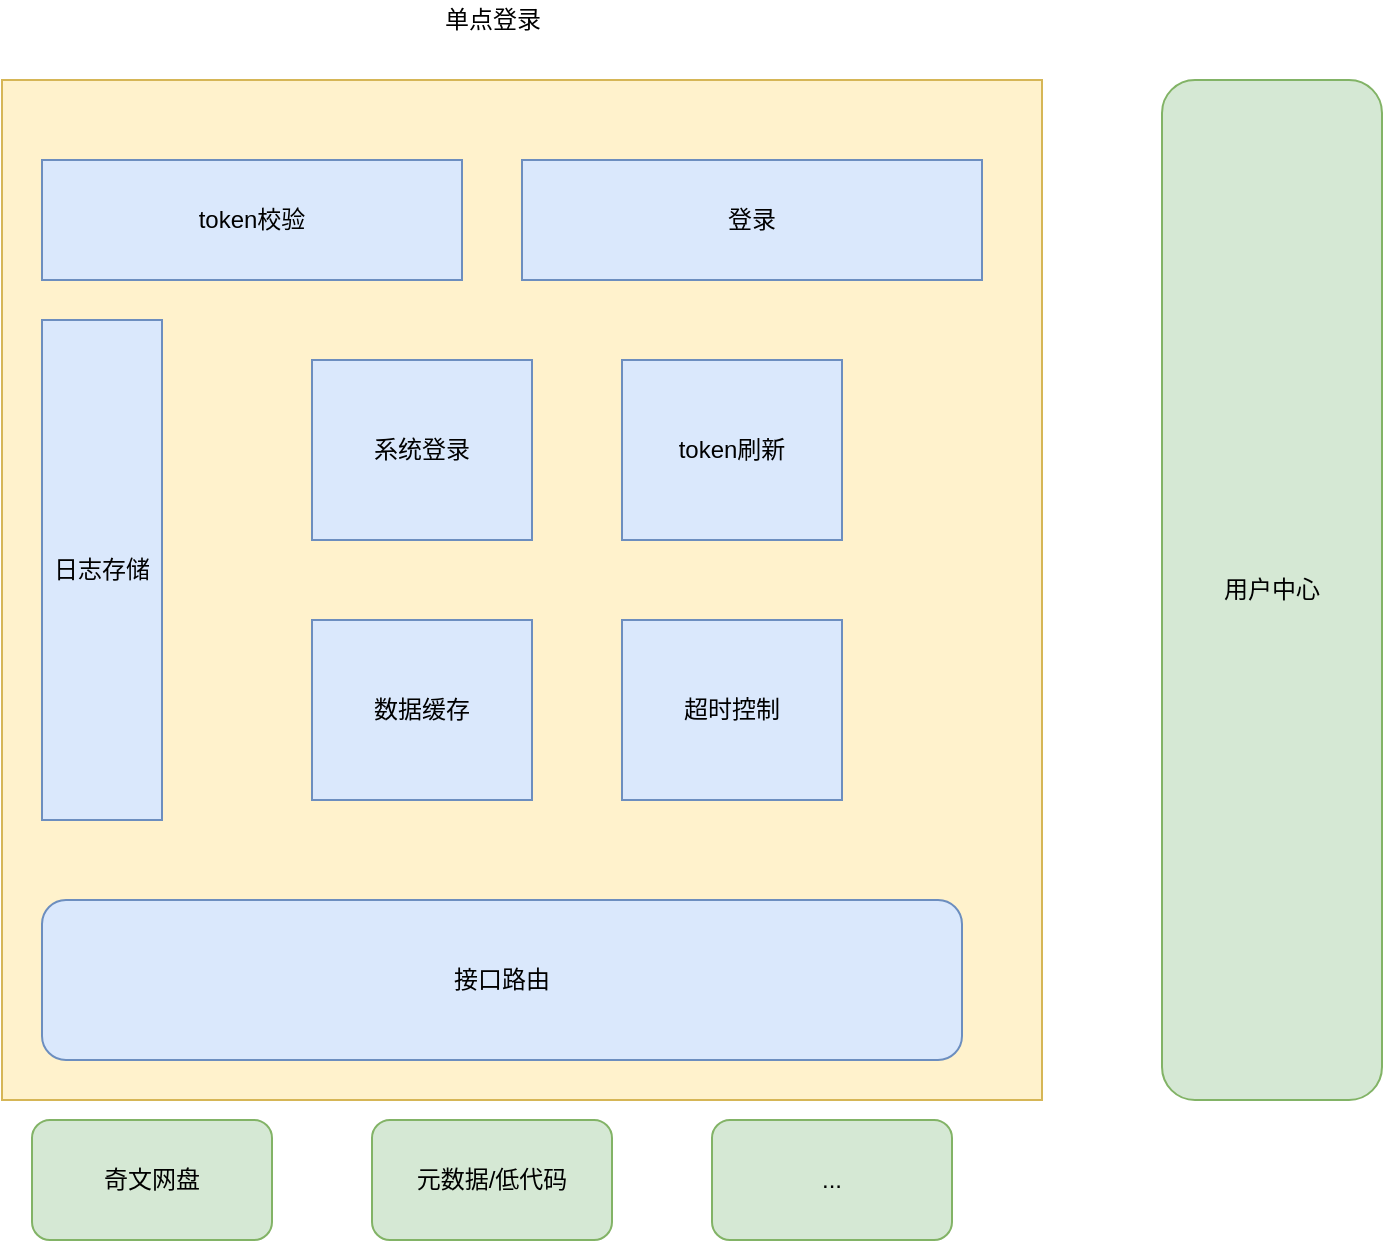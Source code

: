 <mxfile version="20.2.2" type="github" pages="2">
  <diagram id="xu8OgxEy0sLtZg1urSaU" name="模块设计">
    <mxGraphModel dx="1355" dy="773" grid="1" gridSize="10" guides="1" tooltips="1" connect="1" arrows="1" fold="1" page="1" pageScale="1" pageWidth="827" pageHeight="1169" math="0" shadow="0">
      <root>
        <mxCell id="0" />
        <mxCell id="1" parent="0" />
        <mxCell id="x8e_7CsHKKcft1ELe4x7-1" value="单点登录" style="text;html=1;align=center;verticalAlign=middle;resizable=0;points=[];autosize=1;strokeColor=none;" parent="1" vertex="1" name="文本">
          <mxGeometry x="270" y="40" width="70" height="20" as="geometry" />
        </mxCell>
        <mxCell id="x8e_7CsHKKcft1ELe4x7-2" value="" style="rounded=0;whiteSpace=wrap;html=1;fillColor=#fff2cc;strokeColor=#d6b656;" parent="1" vertex="1">
          <mxGeometry x="60" y="80" width="520" height="510" as="geometry" />
        </mxCell>
        <mxCell id="x8e_7CsHKKcft1ELe4x7-3" value="接口路由" style="rounded=1;whiteSpace=wrap;html=1;fillColor=#dae8fc;strokeColor=#6c8ebf;" parent="1" vertex="1">
          <mxGeometry x="80" y="490" width="460" height="80" as="geometry" />
        </mxCell>
        <mxCell id="x8e_7CsHKKcft1ELe4x7-4" value="token校验" style="rounded=0;whiteSpace=wrap;html=1;fillColor=#dae8fc;strokeColor=#6c8ebf;" parent="1" vertex="1">
          <mxGeometry x="80" y="120" width="210" height="60" as="geometry" />
        </mxCell>
        <mxCell id="x8e_7CsHKKcft1ELe4x7-5" value="登录" style="rounded=0;whiteSpace=wrap;html=1;fillColor=#dae8fc;strokeColor=#6c8ebf;" parent="1" vertex="1">
          <mxGeometry x="320" y="120" width="230" height="60" as="geometry" />
        </mxCell>
        <mxCell id="x8e_7CsHKKcft1ELe4x7-6" value="用户中心" style="rounded=1;whiteSpace=wrap;html=1;fillColor=#d5e8d4;strokeColor=#82b366;" parent="1" vertex="1">
          <mxGeometry x="640" y="80" width="110" height="510" as="geometry" />
        </mxCell>
        <mxCell id="x8e_7CsHKKcft1ELe4x7-7" value="数据缓存" style="rounded=0;whiteSpace=wrap;html=1;fillColor=#dae8fc;strokeColor=#6c8ebf;" parent="1" vertex="1">
          <mxGeometry x="215" y="350" width="110" height="90" as="geometry" />
        </mxCell>
        <mxCell id="x8e_7CsHKKcft1ELe4x7-8" value="日志存储" style="rounded=0;whiteSpace=wrap;html=1;fillColor=#dae8fc;strokeColor=#6c8ebf;" parent="1" vertex="1">
          <mxGeometry x="80" y="200" width="60" height="250" as="geometry" />
        </mxCell>
        <mxCell id="x8e_7CsHKKcft1ELe4x7-9" value="系统登录" style="rounded=0;whiteSpace=wrap;html=1;fillColor=#dae8fc;strokeColor=#6c8ebf;" parent="1" vertex="1">
          <mxGeometry x="215" y="220" width="110" height="90" as="geometry" />
        </mxCell>
        <mxCell id="x8e_7CsHKKcft1ELe4x7-10" value="超时控制" style="rounded=0;whiteSpace=wrap;html=1;fillColor=#dae8fc;strokeColor=#6c8ebf;" parent="1" vertex="1">
          <mxGeometry x="370" y="350" width="110" height="90" as="geometry" />
        </mxCell>
        <mxCell id="x8e_7CsHKKcft1ELe4x7-11" value="token刷新" style="rounded=0;whiteSpace=wrap;html=1;fillColor=#dae8fc;strokeColor=#6c8ebf;" parent="1" vertex="1">
          <mxGeometry x="370" y="220" width="110" height="90" as="geometry" />
        </mxCell>
        <mxCell id="x8e_7CsHKKcft1ELe4x7-12" value="奇文网盘" style="rounded=1;whiteSpace=wrap;html=1;fillColor=#d5e8d4;strokeColor=#82b366;" parent="1" vertex="1">
          <mxGeometry x="75" y="600" width="120" height="60" as="geometry" />
        </mxCell>
        <mxCell id="x8e_7CsHKKcft1ELe4x7-13" value="元数据/低代码" style="rounded=1;whiteSpace=wrap;html=1;fillColor=#d5e8d4;strokeColor=#82b366;" parent="1" vertex="1">
          <mxGeometry x="245" y="600" width="120" height="60" as="geometry" />
        </mxCell>
        <mxCell id="x8e_7CsHKKcft1ELe4x7-14" value="..." style="rounded=1;whiteSpace=wrap;html=1;fillColor=#d5e8d4;strokeColor=#82b366;" parent="1" vertex="1">
          <mxGeometry x="415" y="600" width="120" height="60" as="geometry" />
        </mxCell>
      </root>
    </mxGraphModel>
  </diagram>
  <diagram id="ke3g1DJS5o4I1kl9QrxH" name="登录/请求sop">
    <mxGraphModel dx="1355" dy="773" grid="1" gridSize="10" guides="1" tooltips="1" connect="1" arrows="1" fold="1" page="1" pageScale="1" pageWidth="827" pageHeight="1169" math="0" shadow="0">
      <root>
        <mxCell id="2haBiIdPRWKxBcC_i5B9-0" />
        <mxCell id="2haBiIdPRWKxBcC_i5B9-1" parent="2haBiIdPRWKxBcC_i5B9-0" />
        <mxCell id="2haBiIdPRWKxBcC_i5B9-2" value="用户登录sop" style="text;html=1;strokeColor=none;fillColor=none;align=center;verticalAlign=middle;whiteSpace=wrap;rounded=0;" parent="2haBiIdPRWKxBcC_i5B9-1" vertex="1">
          <mxGeometry x="80" y="70" width="100" height="30" as="geometry" />
        </mxCell>
        <mxCell id="2haBiIdPRWKxBcC_i5B9-6" value="" style="edgeStyle=orthogonalEdgeStyle;rounded=0;orthogonalLoop=1;jettySize=auto;html=1;fillColor=#fff2cc;strokeColor=#d6b656;" parent="2haBiIdPRWKxBcC_i5B9-1" source="2haBiIdPRWKxBcC_i5B9-3" target="2haBiIdPRWKxBcC_i5B9-5" edge="1">
          <mxGeometry relative="1" as="geometry" />
        </mxCell>
        <mxCell id="2haBiIdPRWKxBcC_i5B9-3" value="用户前端登录" style="rounded=0;whiteSpace=wrap;html=1;fillColor=#fff2cc;strokeColor=#d6b656;" parent="2haBiIdPRWKxBcC_i5B9-1" vertex="1">
          <mxGeometry x="70" y="110" width="120" height="60" as="geometry" />
        </mxCell>
        <mxCell id="2haBiIdPRWKxBcC_i5B9-8" value="" style="edgeStyle=orthogonalEdgeStyle;rounded=0;orthogonalLoop=1;jettySize=auto;html=1;fillColor=#fff2cc;strokeColor=#d6b656;" parent="2haBiIdPRWKxBcC_i5B9-1" source="2haBiIdPRWKxBcC_i5B9-5" target="2haBiIdPRWKxBcC_i5B9-7" edge="1">
          <mxGeometry relative="1" as="geometry" />
        </mxCell>
        <mxCell id="2haBiIdPRWKxBcC_i5B9-5" value="请求用户中心,获取用户登录其他系统信息" style="rounded=0;whiteSpace=wrap;html=1;fillColor=#fff2cc;strokeColor=#d6b656;" parent="2haBiIdPRWKxBcC_i5B9-1" vertex="1">
          <mxGeometry x="70" y="220" width="120" height="60" as="geometry" />
        </mxCell>
        <mxCell id="2haBiIdPRWKxBcC_i5B9-11" value="" style="edgeStyle=orthogonalEdgeStyle;rounded=0;orthogonalLoop=1;jettySize=auto;html=1;fillColor=#fff2cc;strokeColor=#d6b656;" parent="2haBiIdPRWKxBcC_i5B9-1" source="2haBiIdPRWKxBcC_i5B9-7" target="2haBiIdPRWKxBcC_i5B9-10" edge="1">
          <mxGeometry relative="1" as="geometry" />
        </mxCell>
        <mxCell id="2haBiIdPRWKxBcC_i5B9-7" value="登录其他系统,保存登录jwt及超时时间至redis" style="rounded=0;whiteSpace=wrap;html=1;fillColor=#fff2cc;strokeColor=#d6b656;" parent="2haBiIdPRWKxBcC_i5B9-1" vertex="1">
          <mxGeometry x="70" y="330" width="120" height="60" as="geometry" />
        </mxCell>
        <mxCell id="2haBiIdPRWKxBcC_i5B9-9" value="" style="text;html=1;strokeColor=none;fillColor=none;align=center;verticalAlign=middle;whiteSpace=wrap;rounded=0;" parent="2haBiIdPRWKxBcC_i5B9-1" vertex="1">
          <mxGeometry x="70" y="70" width="110" height="30" as="geometry" />
        </mxCell>
        <mxCell id="2haBiIdPRWKxBcC_i5B9-10" value="新增延时任务,定时刷新登录状态信息" style="rounded=0;whiteSpace=wrap;html=1;fillColor=#fff2cc;strokeColor=#d6b656;" parent="2haBiIdPRWKxBcC_i5B9-1" vertex="1">
          <mxGeometry x="70" y="450" width="120" height="60" as="geometry" />
        </mxCell>
        <mxCell id="2haBiIdPRWKxBcC_i5B9-12" value="业务接口请求sop" style="text;html=1;strokeColor=none;fillColor=none;align=center;verticalAlign=middle;whiteSpace=wrap;rounded=0;" parent="2haBiIdPRWKxBcC_i5B9-1" vertex="1">
          <mxGeometry x="460" y="70" width="110" height="30" as="geometry" />
        </mxCell>
        <mxCell id="2haBiIdPRWKxBcC_i5B9-16" style="edgeStyle=orthogonalEdgeStyle;rounded=0;orthogonalLoop=1;jettySize=auto;html=1;entryX=0.5;entryY=0;entryDx=0;entryDy=0;fillColor=#dae8fc;strokeColor=#6c8ebf;" parent="2haBiIdPRWKxBcC_i5B9-1" source="2haBiIdPRWKxBcC_i5B9-13" target="2haBiIdPRWKxBcC_i5B9-14" edge="1">
          <mxGeometry relative="1" as="geometry" />
        </mxCell>
        <mxCell id="2haBiIdPRWKxBcC_i5B9-13" value="用户请求接口" style="rounded=0;whiteSpace=wrap;html=1;fillColor=#dae8fc;strokeColor=#6c8ebf;" parent="2haBiIdPRWKxBcC_i5B9-1" vertex="1">
          <mxGeometry x="455" y="110" width="120" height="60" as="geometry" />
        </mxCell>
        <mxCell id="2haBiIdPRWKxBcC_i5B9-15" value="不存在,重定向到登录页面" style="edgeStyle=orthogonalEdgeStyle;rounded=0;orthogonalLoop=1;jettySize=auto;html=1;entryX=1;entryY=0.5;entryDx=0;entryDy=0;" parent="2haBiIdPRWKxBcC_i5B9-1" source="2haBiIdPRWKxBcC_i5B9-14" target="2haBiIdPRWKxBcC_i5B9-3" edge="1">
          <mxGeometry relative="1" as="geometry" />
        </mxCell>
        <mxCell id="2haBiIdPRWKxBcC_i5B9-18" value="存在" style="edgeStyle=orthogonalEdgeStyle;rounded=0;orthogonalLoop=1;jettySize=auto;html=1;fillColor=#dae8fc;strokeColor=#6c8ebf;" parent="2haBiIdPRWKxBcC_i5B9-1" source="2haBiIdPRWKxBcC_i5B9-14" target="2haBiIdPRWKxBcC_i5B9-17" edge="1">
          <mxGeometry relative="1" as="geometry" />
        </mxCell>
        <mxCell id="2haBiIdPRWKxBcC_i5B9-14" value="token校验是否存在" style="rhombus;whiteSpace=wrap;html=1;fillColor=#dae8fc;strokeColor=#6c8ebf;" parent="2haBiIdPRWKxBcC_i5B9-1" vertex="1">
          <mxGeometry x="475" y="210" width="80" height="40" as="geometry" />
        </mxCell>
        <mxCell id="2haBiIdPRWKxBcC_i5B9-20" value="" style="edgeStyle=orthogonalEdgeStyle;rounded=0;orthogonalLoop=1;jettySize=auto;html=1;fillColor=#dae8fc;strokeColor=#6c8ebf;" parent="2haBiIdPRWKxBcC_i5B9-1" source="2haBiIdPRWKxBcC_i5B9-17" target="2haBiIdPRWKxBcC_i5B9-19" edge="1">
          <mxGeometry relative="1" as="geometry" />
        </mxCell>
        <mxCell id="2haBiIdPRWKxBcC_i5B9-17" value="缓存中拿到用户-三方系统的接口" style="whiteSpace=wrap;html=1;fillColor=#dae8fc;strokeColor=#6c8ebf;" parent="2haBiIdPRWKxBcC_i5B9-1" vertex="1">
          <mxGeometry x="455" y="300" width="120" height="60" as="geometry" />
        </mxCell>
        <mxCell id="TxJ0DhIcXWyqwkY1tSQ4-1" value="" style="edgeStyle=orthogonalEdgeStyle;rounded=0;orthogonalLoop=1;jettySize=auto;html=1;fillColor=#dae8fc;strokeColor=#6c8ebf;" edge="1" parent="2haBiIdPRWKxBcC_i5B9-1" source="2haBiIdPRWKxBcC_i5B9-19" target="TxJ0DhIcXWyqwkY1tSQ4-0">
          <mxGeometry relative="1" as="geometry" />
        </mxCell>
        <mxCell id="2haBiIdPRWKxBcC_i5B9-19" value="组装三方请求的方式,进行路由请求" style="whiteSpace=wrap;html=1;fillColor=#dae8fc;strokeColor=#6c8ebf;" parent="2haBiIdPRWKxBcC_i5B9-1" vertex="1">
          <mxGeometry x="455" y="400" width="120" height="60" as="geometry" />
        </mxCell>
        <mxCell id="TxJ0DhIcXWyqwkY1tSQ4-0" value="获取第三方接口的返回值,并将接口的数据返回给前端展示" style="whiteSpace=wrap;html=1;fillColor=#dae8fc;strokeColor=#6c8ebf;" vertex="1" parent="2haBiIdPRWKxBcC_i5B9-1">
          <mxGeometry x="455" y="500" width="120" height="60" as="geometry" />
        </mxCell>
      </root>
    </mxGraphModel>
  </diagram>
</mxfile>
